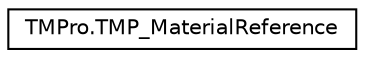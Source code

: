 digraph "Graphical Class Hierarchy"
{
 // LATEX_PDF_SIZE
  edge [fontname="Helvetica",fontsize="10",labelfontname="Helvetica",labelfontsize="10"];
  node [fontname="Helvetica",fontsize="10",shape=record];
  rankdir="LR";
  Node0 [label="TMPro.TMP_MaterialReference",height=0.2,width=0.4,color="black", fillcolor="white", style="filled",URL="$struct_t_m_pro_1_1_t_m_p___material_reference.html",tooltip=" "];
}
